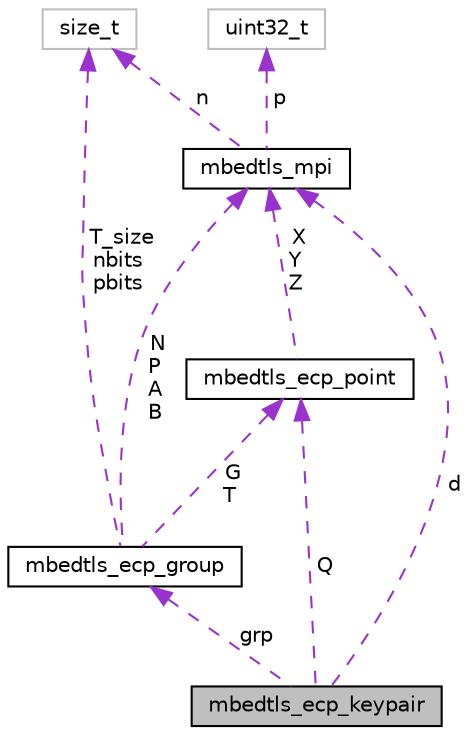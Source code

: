 digraph "mbedtls_ecp_keypair"
{
  edge [fontname="Helvetica",fontsize="10",labelfontname="Helvetica",labelfontsize="10"];
  node [fontname="Helvetica",fontsize="10",shape=record];
  Node1 [label="mbedtls_ecp_keypair",height=0.2,width=0.4,color="black", fillcolor="grey75", style="filled", fontcolor="black"];
  Node2 -> Node1 [dir="back",color="darkorchid3",fontsize="10",style="dashed",label=" grp" ,fontname="Helvetica"];
  Node2 [label="mbedtls_ecp_group",height=0.2,width=0.4,color="black", fillcolor="white", style="filled",URL="$structmbedtls__ecp__group.html",tooltip="ECP group structure. "];
  Node3 -> Node2 [dir="back",color="darkorchid3",fontsize="10",style="dashed",label=" T_size\nnbits\npbits" ,fontname="Helvetica"];
  Node3 [label="size_t",height=0.2,width=0.4,color="grey75", fillcolor="white", style="filled"];
  Node4 -> Node2 [dir="back",color="darkorchid3",fontsize="10",style="dashed",label=" G\nT" ,fontname="Helvetica"];
  Node4 [label="mbedtls_ecp_point",height=0.2,width=0.4,color="black", fillcolor="white", style="filled",URL="$structmbedtls__ecp__point.html",tooltip="ECP point structure (jacobian coordinates) "];
  Node5 -> Node4 [dir="back",color="darkorchid3",fontsize="10",style="dashed",label=" X\nY\nZ" ,fontname="Helvetica"];
  Node5 [label="mbedtls_mpi",height=0.2,width=0.4,color="black", fillcolor="white", style="filled",URL="$structmbedtls__mpi.html",tooltip="MPI structure. "];
  Node6 -> Node5 [dir="back",color="darkorchid3",fontsize="10",style="dashed",label=" p" ,fontname="Helvetica"];
  Node6 [label="uint32_t",height=0.2,width=0.4,color="grey75", fillcolor="white", style="filled"];
  Node3 -> Node5 [dir="back",color="darkorchid3",fontsize="10",style="dashed",label=" n" ,fontname="Helvetica"];
  Node5 -> Node2 [dir="back",color="darkorchid3",fontsize="10",style="dashed",label=" N\nP\nA\nB" ,fontname="Helvetica"];
  Node4 -> Node1 [dir="back",color="darkorchid3",fontsize="10",style="dashed",label=" Q" ,fontname="Helvetica"];
  Node5 -> Node1 [dir="back",color="darkorchid3",fontsize="10",style="dashed",label=" d" ,fontname="Helvetica"];
}
